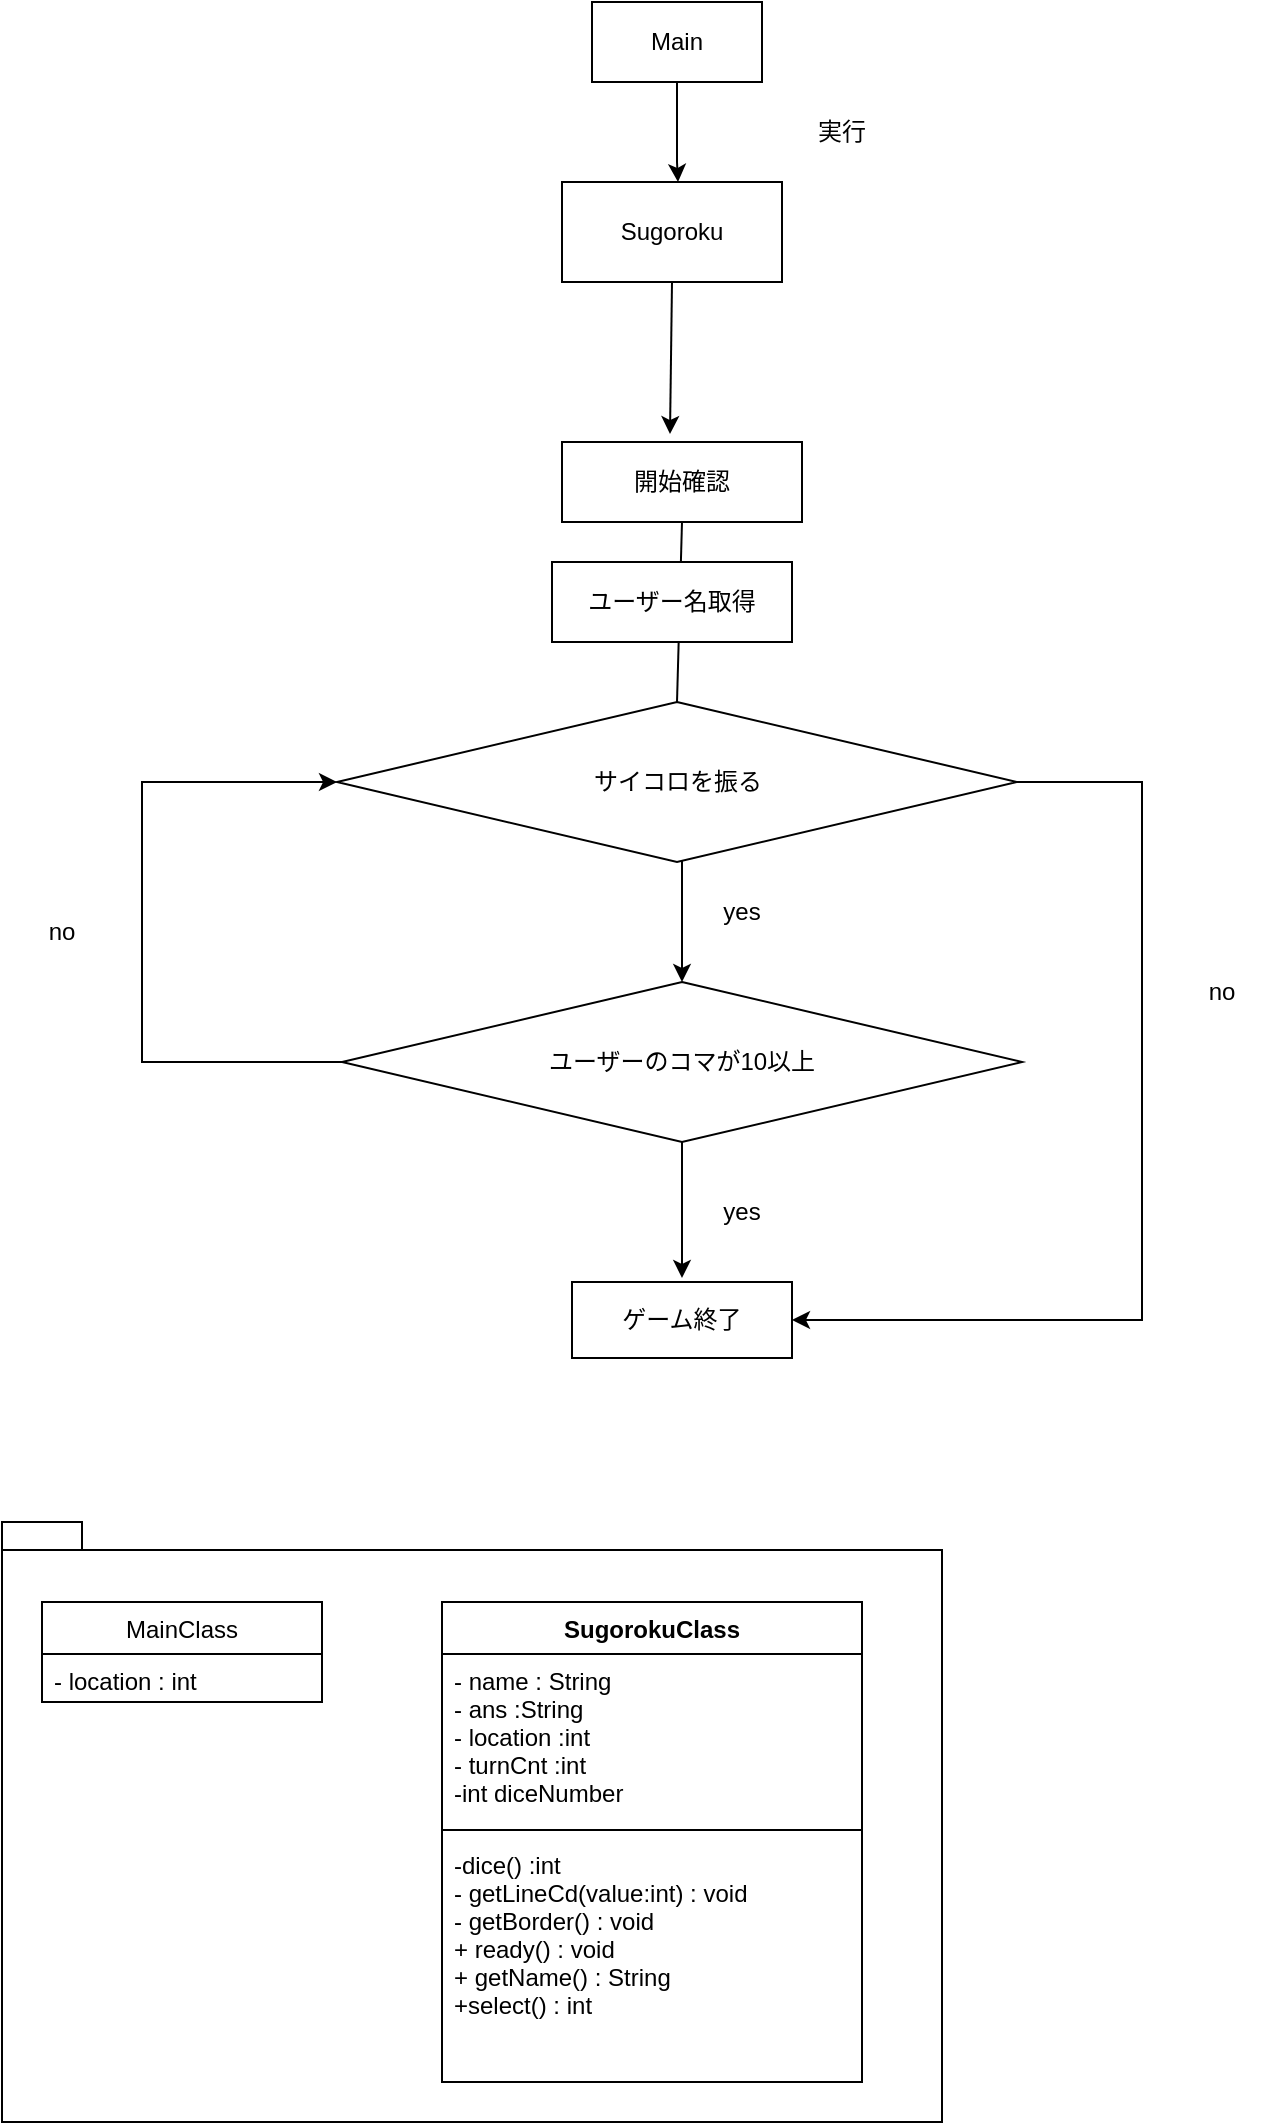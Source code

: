 <mxfile version="20.8.23" type="github">
  <diagram name="ページ1" id="0ta6XOfS64GwJ7nWs06E">
    <mxGraphModel dx="1511" dy="1227" grid="1" gridSize="10" guides="1" tooltips="1" connect="1" arrows="1" fold="1" page="1" pageScale="1" pageWidth="827" pageHeight="1169" math="0" shadow="0">
      <root>
        <mxCell id="0" />
        <mxCell id="1" parent="0" />
        <mxCell id="UnUI35RLRHn_LbMU51n1-19" value="" style="shape=folder;fontStyle=1;spacingTop=10;tabWidth=40;tabHeight=14;tabPosition=left;html=1;rounded=0;" vertex="1" parent="1">
          <mxGeometry x="60" y="790" width="470" height="300" as="geometry" />
        </mxCell>
        <mxCell id="UnUI35RLRHn_LbMU51n1-5" value="MainClass" style="swimlane;fontStyle=0;childLayout=stackLayout;horizontal=1;startSize=26;fillColor=none;horizontalStack=0;resizeParent=1;resizeParentMax=0;resizeLast=0;collapsible=1;marginBottom=0;rounded=0;" vertex="1" parent="1">
          <mxGeometry x="80" y="830" width="140" height="50" as="geometry" />
        </mxCell>
        <mxCell id="UnUI35RLRHn_LbMU51n1-6" value="- location : int" style="text;strokeColor=none;fillColor=none;align=left;verticalAlign=top;spacingLeft=4;spacingRight=4;overflow=hidden;rotatable=0;points=[[0,0.5],[1,0.5]];portConstraint=eastwest;" vertex="1" parent="UnUI35RLRHn_LbMU51n1-5">
          <mxGeometry y="26" width="140" height="24" as="geometry" />
        </mxCell>
        <mxCell id="UnUI35RLRHn_LbMU51n1-14" value="SugorokuClass" style="swimlane;fontStyle=1;align=center;verticalAlign=top;childLayout=stackLayout;horizontal=1;startSize=26;horizontalStack=0;resizeParent=1;resizeParentMax=0;resizeLast=0;collapsible=1;marginBottom=0;rounded=0;" vertex="1" parent="1">
          <mxGeometry x="280" y="830" width="210" height="240" as="geometry" />
        </mxCell>
        <mxCell id="UnUI35RLRHn_LbMU51n1-15" value="- name : String&#xa;- ans :String&#xa;- location :int&#xa;- turnCnt :int&#xa;-int diceNumber&#xa;&#xa;&#xa;" style="text;strokeColor=none;fillColor=none;align=left;verticalAlign=top;spacingLeft=4;spacingRight=4;overflow=hidden;rotatable=0;points=[[0,0.5],[1,0.5]];portConstraint=eastwest;" vertex="1" parent="UnUI35RLRHn_LbMU51n1-14">
          <mxGeometry y="26" width="210" height="84" as="geometry" />
        </mxCell>
        <mxCell id="UnUI35RLRHn_LbMU51n1-16" value="" style="line;strokeWidth=1;fillColor=none;align=left;verticalAlign=middle;spacingTop=-1;spacingLeft=3;spacingRight=3;rotatable=0;labelPosition=right;points=[];portConstraint=eastwest;strokeColor=inherit;rounded=0;" vertex="1" parent="UnUI35RLRHn_LbMU51n1-14">
          <mxGeometry y="110" width="210" height="8" as="geometry" />
        </mxCell>
        <mxCell id="UnUI35RLRHn_LbMU51n1-17" value="-dice() :int&#xa;- getLineCd(value:int) : void&#xa;- getBorder() : void&#xa;+ ready() : void&#xa;+ getName() : String&#xa;+select() : int&#xa;&#xa;" style="text;strokeColor=none;fillColor=none;align=left;verticalAlign=top;spacingLeft=4;spacingRight=4;overflow=hidden;rotatable=0;points=[[0,0.5],[1,0.5]];portConstraint=eastwest;" vertex="1" parent="UnUI35RLRHn_LbMU51n1-14">
          <mxGeometry y="118" width="210" height="122" as="geometry" />
        </mxCell>
        <mxCell id="UnUI35RLRHn_LbMU51n1-70" value="" style="edgeStyle=orthogonalEdgeStyle;rounded=0;orthogonalLoop=1;jettySize=auto;html=1;" edge="1" parent="1" source="UnUI35RLRHn_LbMU51n1-21" target="UnUI35RLRHn_LbMU51n1-23">
          <mxGeometry relative="1" as="geometry">
            <Array as="points">
              <mxPoint x="398" y="110" />
              <mxPoint x="398" y="110" />
            </Array>
          </mxGeometry>
        </mxCell>
        <mxCell id="UnUI35RLRHn_LbMU51n1-21" value="&lt;div&gt;Main&lt;/div&gt;" style="rounded=0;whiteSpace=wrap;html=1;" vertex="1" parent="1">
          <mxGeometry x="355" y="30" width="85" height="40" as="geometry" />
        </mxCell>
        <mxCell id="UnUI35RLRHn_LbMU51n1-23" value="Sugoroku" style="rounded=0;whiteSpace=wrap;html=1;" vertex="1" parent="1">
          <mxGeometry x="340" y="120" width="110" height="50" as="geometry" />
        </mxCell>
        <mxCell id="UnUI35RLRHn_LbMU51n1-28" value="実行" style="text;html=1;strokeColor=none;fillColor=none;align=center;verticalAlign=middle;whiteSpace=wrap;rounded=0;" vertex="1" parent="1">
          <mxGeometry x="450" y="80" width="60" height="30" as="geometry" />
        </mxCell>
        <mxCell id="UnUI35RLRHn_LbMU51n1-32" value="開始確認" style="rounded=0;whiteSpace=wrap;html=1;" vertex="1" parent="1">
          <mxGeometry x="340" y="250" width="120" height="40" as="geometry" />
        </mxCell>
        <mxCell id="UnUI35RLRHn_LbMU51n1-65" style="edgeStyle=orthogonalEdgeStyle;rounded=0;orthogonalLoop=1;jettySize=auto;html=1;entryX=1;entryY=0.5;entryDx=0;entryDy=0;" edge="1" parent="1" source="UnUI35RLRHn_LbMU51n1-72" target="UnUI35RLRHn_LbMU51n1-48">
          <mxGeometry relative="1" as="geometry">
            <mxPoint x="600" y="710" as="targetPoint" />
            <mxPoint x="460" y="389" as="sourcePoint" />
            <Array as="points">
              <mxPoint x="630" y="420" />
              <mxPoint x="630" y="689" />
            </Array>
          </mxGeometry>
        </mxCell>
        <mxCell id="UnUI35RLRHn_LbMU51n1-37" value="" style="endArrow=classic;html=1;rounded=0;exitX=0.5;exitY=1;exitDx=0;exitDy=0;entryX=0.5;entryY=0;entryDx=0;entryDy=0;" edge="1" parent="1" target="UnUI35RLRHn_LbMU51n1-71">
          <mxGeometry width="50" height="50" relative="1" as="geometry">
            <mxPoint x="400" y="410" as="sourcePoint" />
            <mxPoint x="400" y="482" as="targetPoint" />
          </mxGeometry>
        </mxCell>
        <mxCell id="UnUI35RLRHn_LbMU51n1-39" value="" style="endArrow=none;html=1;rounded=0;exitX=0.5;exitY=0;exitDx=0;exitDy=0;entryX=0.5;entryY=1;entryDx=0;entryDy=0;entryPerimeter=0;" edge="1" parent="1" source="UnUI35RLRHn_LbMU51n1-72" target="UnUI35RLRHn_LbMU51n1-32">
          <mxGeometry width="50" height="50" relative="1" as="geometry">
            <mxPoint x="400" y="368" as="sourcePoint" />
            <mxPoint x="400" y="310" as="targetPoint" />
          </mxGeometry>
        </mxCell>
        <mxCell id="UnUI35RLRHn_LbMU51n1-33" value="ユーザー名取得" style="rounded=0;whiteSpace=wrap;html=1;" vertex="1" parent="1">
          <mxGeometry x="335" y="310" width="120" height="40" as="geometry" />
        </mxCell>
        <mxCell id="UnUI35RLRHn_LbMU51n1-68" style="edgeStyle=orthogonalEdgeStyle;rounded=0;orthogonalLoop=1;jettySize=auto;html=1;exitX=0.5;exitY=1;exitDx=0;exitDy=0;entryX=0.6;entryY=-0.05;entryDx=0;entryDy=0;entryPerimeter=0;" edge="1" parent="1">
          <mxGeometry relative="1" as="geometry">
            <mxPoint x="400" y="580" as="sourcePoint" />
            <mxPoint x="400" y="668" as="targetPoint" />
          </mxGeometry>
        </mxCell>
        <mxCell id="UnUI35RLRHn_LbMU51n1-48" value="ゲーム終了" style="rounded=0;whiteSpace=wrap;html=1;" vertex="1" parent="1">
          <mxGeometry x="345" y="670" width="110" height="38" as="geometry" />
        </mxCell>
        <mxCell id="UnUI35RLRHn_LbMU51n1-55" value="" style="endArrow=classic;html=1;rounded=0;exitX=0.5;exitY=1;exitDx=0;exitDy=0;entryX=0.45;entryY=-0.1;entryDx=0;entryDy=0;entryPerimeter=0;" edge="1" parent="1" source="UnUI35RLRHn_LbMU51n1-23" target="UnUI35RLRHn_LbMU51n1-32">
          <mxGeometry width="50" height="50" relative="1" as="geometry">
            <mxPoint x="400" y="180" as="sourcePoint" />
            <mxPoint x="395" y="240" as="targetPoint" />
          </mxGeometry>
        </mxCell>
        <mxCell id="UnUI35RLRHn_LbMU51n1-75" style="edgeStyle=orthogonalEdgeStyle;rounded=0;orthogonalLoop=1;jettySize=auto;html=1;exitX=0;exitY=0.5;exitDx=0;exitDy=0;entryX=0;entryY=0.5;entryDx=0;entryDy=0;" edge="1" parent="1" source="UnUI35RLRHn_LbMU51n1-71" target="UnUI35RLRHn_LbMU51n1-72">
          <mxGeometry relative="1" as="geometry">
            <mxPoint x="160" y="410" as="targetPoint" />
            <Array as="points">
              <mxPoint x="130" y="560" />
              <mxPoint x="130" y="420" />
            </Array>
          </mxGeometry>
        </mxCell>
        <mxCell id="UnUI35RLRHn_LbMU51n1-71" value="ユーザーのコマが10以上" style="rhombus;whiteSpace=wrap;html=1;rounded=0;" vertex="1" parent="1">
          <mxGeometry x="230" y="520" width="340" height="80" as="geometry" />
        </mxCell>
        <mxCell id="UnUI35RLRHn_LbMU51n1-72" value="サイコロを振る" style="rhombus;whiteSpace=wrap;html=1;rounded=0;" vertex="1" parent="1">
          <mxGeometry x="227.5" y="380" width="340" height="80" as="geometry" />
        </mxCell>
        <mxCell id="UnUI35RLRHn_LbMU51n1-77" value="yes" style="text;html=1;strokeColor=none;fillColor=none;align=center;verticalAlign=middle;whiteSpace=wrap;rounded=0;" vertex="1" parent="1">
          <mxGeometry x="400" y="470" width="60" height="30" as="geometry" />
        </mxCell>
        <mxCell id="UnUI35RLRHn_LbMU51n1-78" value="yes" style="text;html=1;strokeColor=none;fillColor=none;align=center;verticalAlign=middle;whiteSpace=wrap;rounded=0;" vertex="1" parent="1">
          <mxGeometry x="400" y="620" width="60" height="30" as="geometry" />
        </mxCell>
        <mxCell id="UnUI35RLRHn_LbMU51n1-79" value="no" style="text;html=1;strokeColor=none;fillColor=none;align=center;verticalAlign=middle;whiteSpace=wrap;rounded=0;" vertex="1" parent="1">
          <mxGeometry x="60" y="480" width="60" height="30" as="geometry" />
        </mxCell>
        <mxCell id="UnUI35RLRHn_LbMU51n1-80" value="no" style="text;html=1;strokeColor=none;fillColor=none;align=center;verticalAlign=middle;whiteSpace=wrap;rounded=0;" vertex="1" parent="1">
          <mxGeometry x="640" y="510" width="60" height="30" as="geometry" />
        </mxCell>
      </root>
    </mxGraphModel>
  </diagram>
</mxfile>

